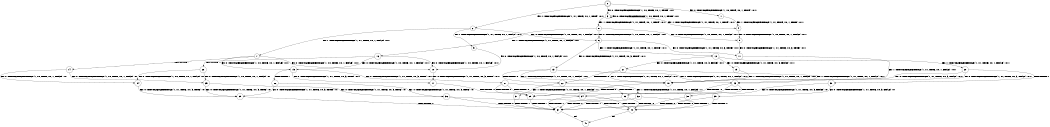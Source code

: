 digraph BCG {
size = "7, 10.5";
center = TRUE;
node [shape = circle];
0 [peripheries = 2];
0 -> 1 [label = "EX !0 !ATOMIC_EXCH_BRANCH (1, +0, TRUE, +0, 1, TRUE) !:0:1:"];
0 -> 2 [label = "EX !1 !ATOMIC_EXCH_BRANCH (1, +1, TRUE, +0, 1, TRUE) !:0:1:"];
0 -> 3 [label = "EX !0 !ATOMIC_EXCH_BRANCH (1, +0, TRUE, +0, 1, TRUE) !:0:1:"];
1 -> 4 [label = "EX !1 !ATOMIC_EXCH_BRANCH (1, +1, TRUE, +0, 1, TRUE) !:0:1:"];
2 -> 5 [label = "EX !1 !ATOMIC_EXCH_BRANCH (1, +1, TRUE, +0, 1, FALSE) !:0:1:"];
2 -> 6 [label = "EX !0 !ATOMIC_EXCH_BRANCH (1, +0, TRUE, +0, 1, FALSE) !:0:1:"];
2 -> 7 [label = "EX !1 !ATOMIC_EXCH_BRANCH (1, +1, TRUE, +0, 1, FALSE) !:0:1:"];
3 -> 4 [label = "EX !1 !ATOMIC_EXCH_BRANCH (1, +1, TRUE, +0, 1, TRUE) !:0:1:"];
3 -> 8 [label = "EX !1 !ATOMIC_EXCH_BRANCH (1, +1, TRUE, +0, 1, TRUE) !:0:1:"];
3 -> 3 [label = "EX !0 !ATOMIC_EXCH_BRANCH (1, +0, TRUE, +0, 1, TRUE) !:0:1:"];
4 -> 9 [label = "EX !0 !ATOMIC_EXCH_BRANCH (1, +0, TRUE, +0, 1, FALSE) !:0:1:"];
5 -> 10 [label = "EX !0 !ATOMIC_EXCH_BRANCH (1, +0, TRUE, +0, 1, FALSE) !:0:1:"];
6 -> 11 [label = "EX !0 !ATOMIC_EXCH_BRANCH (1, +1, TRUE, +0, 3, TRUE) !:0:1:"];
6 -> 12 [label = "EX !1 !ATOMIC_EXCH_BRANCH (1, +1, TRUE, +0, 1, TRUE) !:0:1:"];
6 -> 13 [label = "EX !0 !ATOMIC_EXCH_BRANCH (1, +1, TRUE, +0, 3, TRUE) !:0:1:"];
7 -> 10 [label = "EX !0 !ATOMIC_EXCH_BRANCH (1, +0, TRUE, +0, 1, FALSE) !:0:1:"];
7 -> 14 [label = "TERMINATE !1"];
7 -> 15 [label = "EX !0 !ATOMIC_EXCH_BRANCH (1, +0, TRUE, +0, 1, FALSE) !:0:1:"];
8 -> 9 [label = "EX !0 !ATOMIC_EXCH_BRANCH (1, +0, TRUE, +0, 1, FALSE) !:0:1:"];
8 -> 16 [label = "EX !1 !ATOMIC_EXCH_BRANCH (1, +1, TRUE, +0, 1, FALSE) !:0:1:"];
8 -> 6 [label = "EX !0 !ATOMIC_EXCH_BRANCH (1, +0, TRUE, +0, 1, FALSE) !:0:1:"];
9 -> 11 [label = "EX !0 !ATOMIC_EXCH_BRANCH (1, +1, TRUE, +0, 3, TRUE) !:0:1:"];
10 -> 17 [label = "EX !0 !ATOMIC_EXCH_BRANCH (1, +1, TRUE, +0, 3, TRUE) !:0:1:"];
11 -> 18 [label = "EX !1 !ATOMIC_EXCH_BRANCH (1, +1, TRUE, +0, 1, FALSE) !:0:1:"];
12 -> 19 [label = "EX !0 !ATOMIC_EXCH_BRANCH (1, +1, TRUE, +0, 3, FALSE) !:0:1:"];
12 -> 20 [label = "EX !1 !ATOMIC_EXCH_BRANCH (1, +1, TRUE, +0, 1, FALSE) !:0:1:"];
12 -> 21 [label = "EX !0 !ATOMIC_EXCH_BRANCH (1, +1, TRUE, +0, 3, FALSE) !:0:1:"];
13 -> 18 [label = "EX !1 !ATOMIC_EXCH_BRANCH (1, +1, TRUE, +0, 1, FALSE) !:0:1:"];
13 -> 22 [label = "TERMINATE !0"];
13 -> 23 [label = "EX !1 !ATOMIC_EXCH_BRANCH (1, +1, TRUE, +0, 1, FALSE) !:0:1:"];
14 -> 24 [label = "EX !0 !ATOMIC_EXCH_BRANCH (1, +0, TRUE, +0, 1, FALSE) !:0:"];
14 -> 25 [label = "EX !0 !ATOMIC_EXCH_BRANCH (1, +0, TRUE, +0, 1, FALSE) !:0:"];
15 -> 17 [label = "EX !0 !ATOMIC_EXCH_BRANCH (1, +1, TRUE, +0, 3, TRUE) !:0:1:"];
15 -> 26 [label = "TERMINATE !1"];
15 -> 27 [label = "EX !0 !ATOMIC_EXCH_BRANCH (1, +1, TRUE, +0, 3, TRUE) !:0:1:"];
16 -> 10 [label = "EX !0 !ATOMIC_EXCH_BRANCH (1, +0, TRUE, +0, 1, FALSE) !:0:1:"];
16 -> 28 [label = "TERMINATE !1"];
16 -> 15 [label = "EX !0 !ATOMIC_EXCH_BRANCH (1, +0, TRUE, +0, 1, FALSE) !:0:1:"];
17 -> 29 [label = "TERMINATE !0"];
18 -> 29 [label = "TERMINATE !0"];
19 -> 18 [label = "EX !1 !ATOMIC_EXCH_BRANCH (1, +1, TRUE, +0, 1, FALSE) !:0:1:"];
20 -> 18 [label = "EX !0 !ATOMIC_EXCH_BRANCH (1, +1, TRUE, +0, 3, FALSE) !:0:1:"];
20 -> 30 [label = "TERMINATE !1"];
20 -> 23 [label = "EX !0 !ATOMIC_EXCH_BRANCH (1, +1, TRUE, +0, 3, FALSE) !:0:1:"];
21 -> 18 [label = "EX !1 !ATOMIC_EXCH_BRANCH (1, +1, TRUE, +0, 1, FALSE) !:0:1:"];
21 -> 22 [label = "TERMINATE !0"];
21 -> 23 [label = "EX !1 !ATOMIC_EXCH_BRANCH (1, +1, TRUE, +0, 1, FALSE) !:0:1:"];
22 -> 31 [label = "EX !1 !ATOMIC_EXCH_BRANCH (1, +1, TRUE, +0, 1, FALSE) !:1:"];
22 -> 32 [label = "EX !1 !ATOMIC_EXCH_BRANCH (1, +1, TRUE, +0, 1, FALSE) !:1:"];
23 -> 29 [label = "TERMINATE !0"];
23 -> 33 [label = "TERMINATE !1"];
23 -> 34 [label = "TERMINATE !0"];
24 -> 35 [label = "EX !0 !ATOMIC_EXCH_BRANCH (1, +1, TRUE, +0, 3, TRUE) !:0:"];
25 -> 35 [label = "EX !0 !ATOMIC_EXCH_BRANCH (1, +1, TRUE, +0, 3, TRUE) !:0:"];
25 -> 36 [label = "EX !0 !ATOMIC_EXCH_BRANCH (1, +1, TRUE, +0, 3, TRUE) !:0:"];
26 -> 35 [label = "EX !0 !ATOMIC_EXCH_BRANCH (1, +1, TRUE, +0, 3, TRUE) !:0:"];
26 -> 36 [label = "EX !0 !ATOMIC_EXCH_BRANCH (1, +1, TRUE, +0, 3, TRUE) !:0:"];
27 -> 29 [label = "TERMINATE !0"];
27 -> 33 [label = "TERMINATE !1"];
27 -> 34 [label = "TERMINATE !0"];
28 -> 24 [label = "EX !0 !ATOMIC_EXCH_BRANCH (1, +0, TRUE, +0, 1, FALSE) !:0:"];
28 -> 25 [label = "EX !0 !ATOMIC_EXCH_BRANCH (1, +0, TRUE, +0, 1, FALSE) !:0:"];
29 -> 37 [label = "TERMINATE !1"];
30 -> 38 [label = "EX !0 !ATOMIC_EXCH_BRANCH (1, +1, TRUE, +0, 3, FALSE) !:0:"];
30 -> 39 [label = "EX !0 !ATOMIC_EXCH_BRANCH (1, +1, TRUE, +0, 3, FALSE) !:0:"];
31 -> 37 [label = "TERMINATE !1"];
32 -> 37 [label = "TERMINATE !1"];
32 -> 40 [label = "TERMINATE !1"];
33 -> 37 [label = "TERMINATE !0"];
33 -> 40 [label = "TERMINATE !0"];
34 -> 37 [label = "TERMINATE !1"];
34 -> 40 [label = "TERMINATE !1"];
35 -> 37 [label = "TERMINATE !0"];
36 -> 37 [label = "TERMINATE !0"];
36 -> 40 [label = "TERMINATE !0"];
37 -> 41 [label = "exit"];
38 -> 37 [label = "TERMINATE !0"];
39 -> 37 [label = "TERMINATE !0"];
39 -> 40 [label = "TERMINATE !0"];
40 -> 41 [label = "exit"];
}
